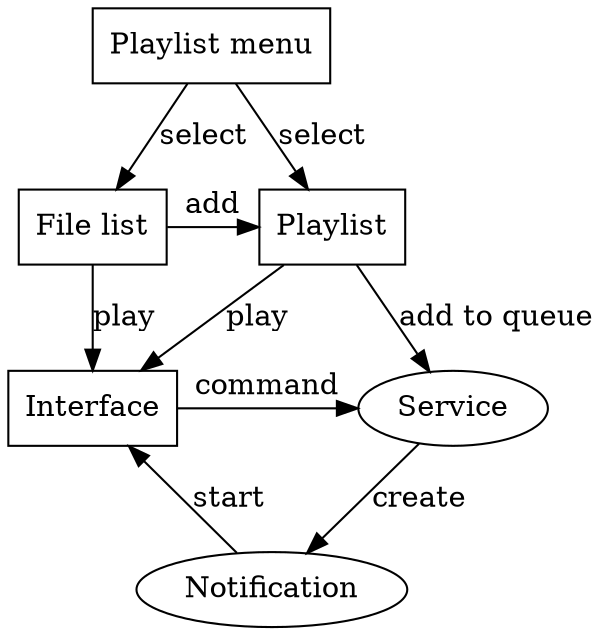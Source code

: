digraph layout {
	/*rankdir=LR;*/

	"Playlist menu"			[shape=box];
	"File list"			[shape=box];
	"Playlist"			[shape=box];
	"Player"			[shape=box, label="Interface"];
	"Service";
	"Notification";

	subgraph {
		rank=same;
		"Service";
		"Player";
	}

	subgraph {
		rank=same;
		"File list";
		"Playlist";
	}

	"Playlist menu" -> "File list"	[label="select"];	
	"Playlist menu" -> "Playlist"	[label="select"];	
	"File list" -> "Playlist"	[label="add"];
	"Playlist" -> "Player"		[label="play"];
	"File list" -> "Player"		[label="play"];
	"Player" -> "Service"		[label="command"];
	"Playlist" -> "Service"		[label="add to queue"];
	"Service" -> "Notification"	[label="create"];
	"Notification" -> "Player"	[label="start"];
}
